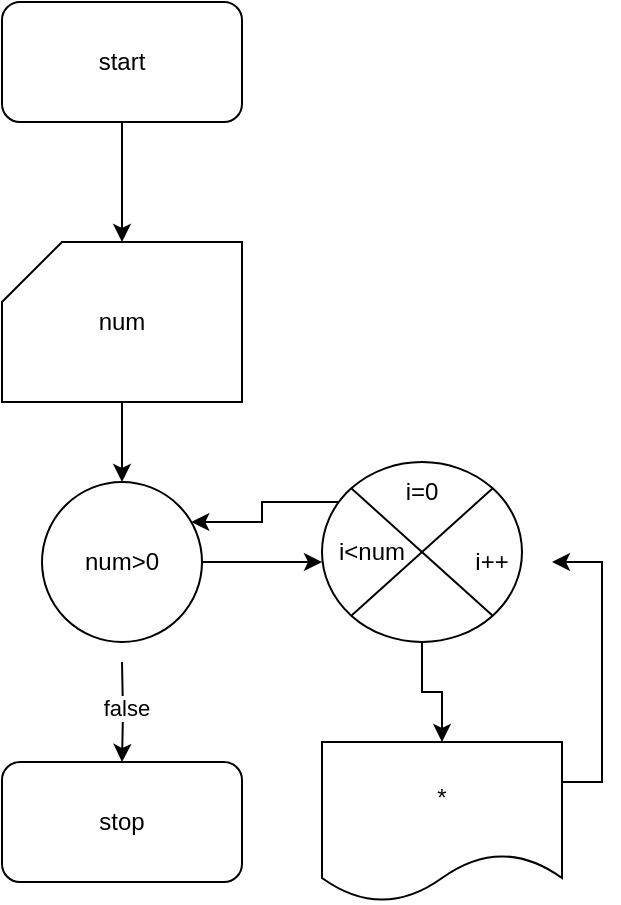 <mxfile version="22.1.4" type="github">
  <diagram name="Page-1" id="UA9s1cxC764myxrwg9mr">
    <mxGraphModel dx="794" dy="464" grid="1" gridSize="10" guides="1" tooltips="1" connect="1" arrows="1" fold="1" page="1" pageScale="1" pageWidth="850" pageHeight="1100" math="0" shadow="0">
      <root>
        <mxCell id="0" />
        <mxCell id="1" parent="0" />
        <mxCell id="syIPH7W3HjAMBqQeknpH-2" style="edgeStyle=orthogonalEdgeStyle;rounded=0;orthogonalLoop=1;jettySize=auto;html=1;entryX=0.5;entryY=0;entryDx=0;entryDy=0;entryPerimeter=0;" parent="1" source="syIPH7W3HjAMBqQeknpH-1" edge="1" target="syIPH7W3HjAMBqQeknpH-3">
          <mxGeometry relative="1" as="geometry">
            <mxPoint x="300" y="120" as="targetPoint" />
          </mxGeometry>
        </mxCell>
        <mxCell id="syIPH7W3HjAMBqQeknpH-1" value="start" style="rounded=1;whiteSpace=wrap;html=1;" parent="1" vertex="1">
          <mxGeometry x="240" y="110" width="120" height="60" as="geometry" />
        </mxCell>
        <mxCell id="syIPH7W3HjAMBqQeknpH-4" style="edgeStyle=orthogonalEdgeStyle;rounded=0;orthogonalLoop=1;jettySize=auto;html=1;" parent="1" source="syIPH7W3HjAMBqQeknpH-3" edge="1">
          <mxGeometry relative="1" as="geometry">
            <mxPoint x="300" y="350" as="targetPoint" />
          </mxGeometry>
        </mxCell>
        <mxCell id="syIPH7W3HjAMBqQeknpH-3" value="num" style="shape=card;whiteSpace=wrap;html=1;" parent="1" vertex="1">
          <mxGeometry x="240" y="230" width="120" height="80" as="geometry" />
        </mxCell>
        <mxCell id="syIPH7W3HjAMBqQeknpH-9" value="" style="edgeStyle=orthogonalEdgeStyle;rounded=0;orthogonalLoop=1;jettySize=auto;html=1;entryX=0.5;entryY=0;entryDx=0;entryDy=0;" parent="1" edge="1" target="syIPH7W3HjAMBqQeknpH-16">
          <mxGeometry relative="1" as="geometry">
            <mxPoint x="300" y="490" as="targetPoint" />
            <mxPoint x="300" y="440" as="sourcePoint" />
          </mxGeometry>
        </mxCell>
        <mxCell id="syIPH7W3HjAMBqQeknpH-10" value="false" style="edgeLabel;html=1;align=center;verticalAlign=middle;resizable=0;points=[];" parent="syIPH7W3HjAMBqQeknpH-9" vertex="1" connectable="0">
          <mxGeometry x="-0.081" y="1" relative="1" as="geometry">
            <mxPoint as="offset" />
          </mxGeometry>
        </mxCell>
        <mxCell id="syIPH7W3HjAMBqQeknpH-16" value="stop" style="rounded=1;whiteSpace=wrap;html=1;" parent="1" vertex="1">
          <mxGeometry x="240" y="490" width="120" height="60" as="geometry" />
        </mxCell>
        <mxCell id="RRjKxosXmRRaxkpm_9Tz-2" value="" style="edgeStyle=orthogonalEdgeStyle;rounded=0;orthogonalLoop=1;jettySize=auto;html=1;" edge="1" parent="1" source="pdNxyEy3rCJaF-FDzrFt-1">
          <mxGeometry relative="1" as="geometry">
            <mxPoint x="400" y="390" as="targetPoint" />
          </mxGeometry>
        </mxCell>
        <mxCell id="pdNxyEy3rCJaF-FDzrFt-1" value="num&amp;gt;0" style="ellipse;whiteSpace=wrap;html=1;aspect=fixed;" parent="1" vertex="1">
          <mxGeometry x="260" y="350" width="80" height="80" as="geometry" />
        </mxCell>
        <mxCell id="RRjKxosXmRRaxkpm_9Tz-7" style="edgeStyle=orthogonalEdgeStyle;rounded=0;orthogonalLoop=1;jettySize=auto;html=1;" edge="1" parent="1" source="RRjKxosXmRRaxkpm_9Tz-3" target="RRjKxosXmRRaxkpm_9Tz-8">
          <mxGeometry relative="1" as="geometry">
            <mxPoint x="450" y="500" as="targetPoint" />
          </mxGeometry>
        </mxCell>
        <mxCell id="RRjKxosXmRRaxkpm_9Tz-10" value="" style="edgeStyle=orthogonalEdgeStyle;rounded=0;orthogonalLoop=1;jettySize=auto;html=1;" edge="1" parent="1" source="RRjKxosXmRRaxkpm_9Tz-3" target="pdNxyEy3rCJaF-FDzrFt-1">
          <mxGeometry relative="1" as="geometry">
            <Array as="points">
              <mxPoint x="370" y="360" />
              <mxPoint x="370" y="370" />
            </Array>
          </mxGeometry>
        </mxCell>
        <mxCell id="RRjKxosXmRRaxkpm_9Tz-3" value="" style="shape=sumEllipse;perimeter=ellipsePerimeter;whiteSpace=wrap;html=1;backgroundOutline=1;" vertex="1" parent="1">
          <mxGeometry x="400" y="340" width="100" height="90" as="geometry" />
        </mxCell>
        <mxCell id="RRjKxosXmRRaxkpm_9Tz-4" value="i=0" style="text;html=1;strokeColor=none;fillColor=none;align=center;verticalAlign=middle;whiteSpace=wrap;rounded=0;" vertex="1" parent="1">
          <mxGeometry x="420" y="340" width="60" height="30" as="geometry" />
        </mxCell>
        <mxCell id="RRjKxosXmRRaxkpm_9Tz-5" value="i&amp;lt;num" style="text;html=1;strokeColor=none;fillColor=none;align=center;verticalAlign=middle;whiteSpace=wrap;rounded=0;" vertex="1" parent="1">
          <mxGeometry x="395" y="370" width="60" height="30" as="geometry" />
        </mxCell>
        <mxCell id="RRjKxosXmRRaxkpm_9Tz-6" value="i++" style="text;html=1;strokeColor=none;fillColor=none;align=center;verticalAlign=middle;whiteSpace=wrap;rounded=0;" vertex="1" parent="1">
          <mxGeometry x="455" y="375" width="60" height="30" as="geometry" />
        </mxCell>
        <mxCell id="RRjKxosXmRRaxkpm_9Tz-9" style="edgeStyle=orthogonalEdgeStyle;rounded=0;orthogonalLoop=1;jettySize=auto;html=1;entryX=1;entryY=0.5;entryDx=0;entryDy=0;" edge="1" parent="1" source="RRjKxosXmRRaxkpm_9Tz-8" target="RRjKxosXmRRaxkpm_9Tz-6">
          <mxGeometry relative="1" as="geometry">
            <Array as="points">
              <mxPoint x="540" y="500" />
              <mxPoint x="540" y="390" />
            </Array>
          </mxGeometry>
        </mxCell>
        <mxCell id="RRjKxosXmRRaxkpm_9Tz-8" value="*" style="shape=document;whiteSpace=wrap;html=1;boundedLbl=1;" vertex="1" parent="1">
          <mxGeometry x="400" y="480" width="120" height="80" as="geometry" />
        </mxCell>
      </root>
    </mxGraphModel>
  </diagram>
</mxfile>

